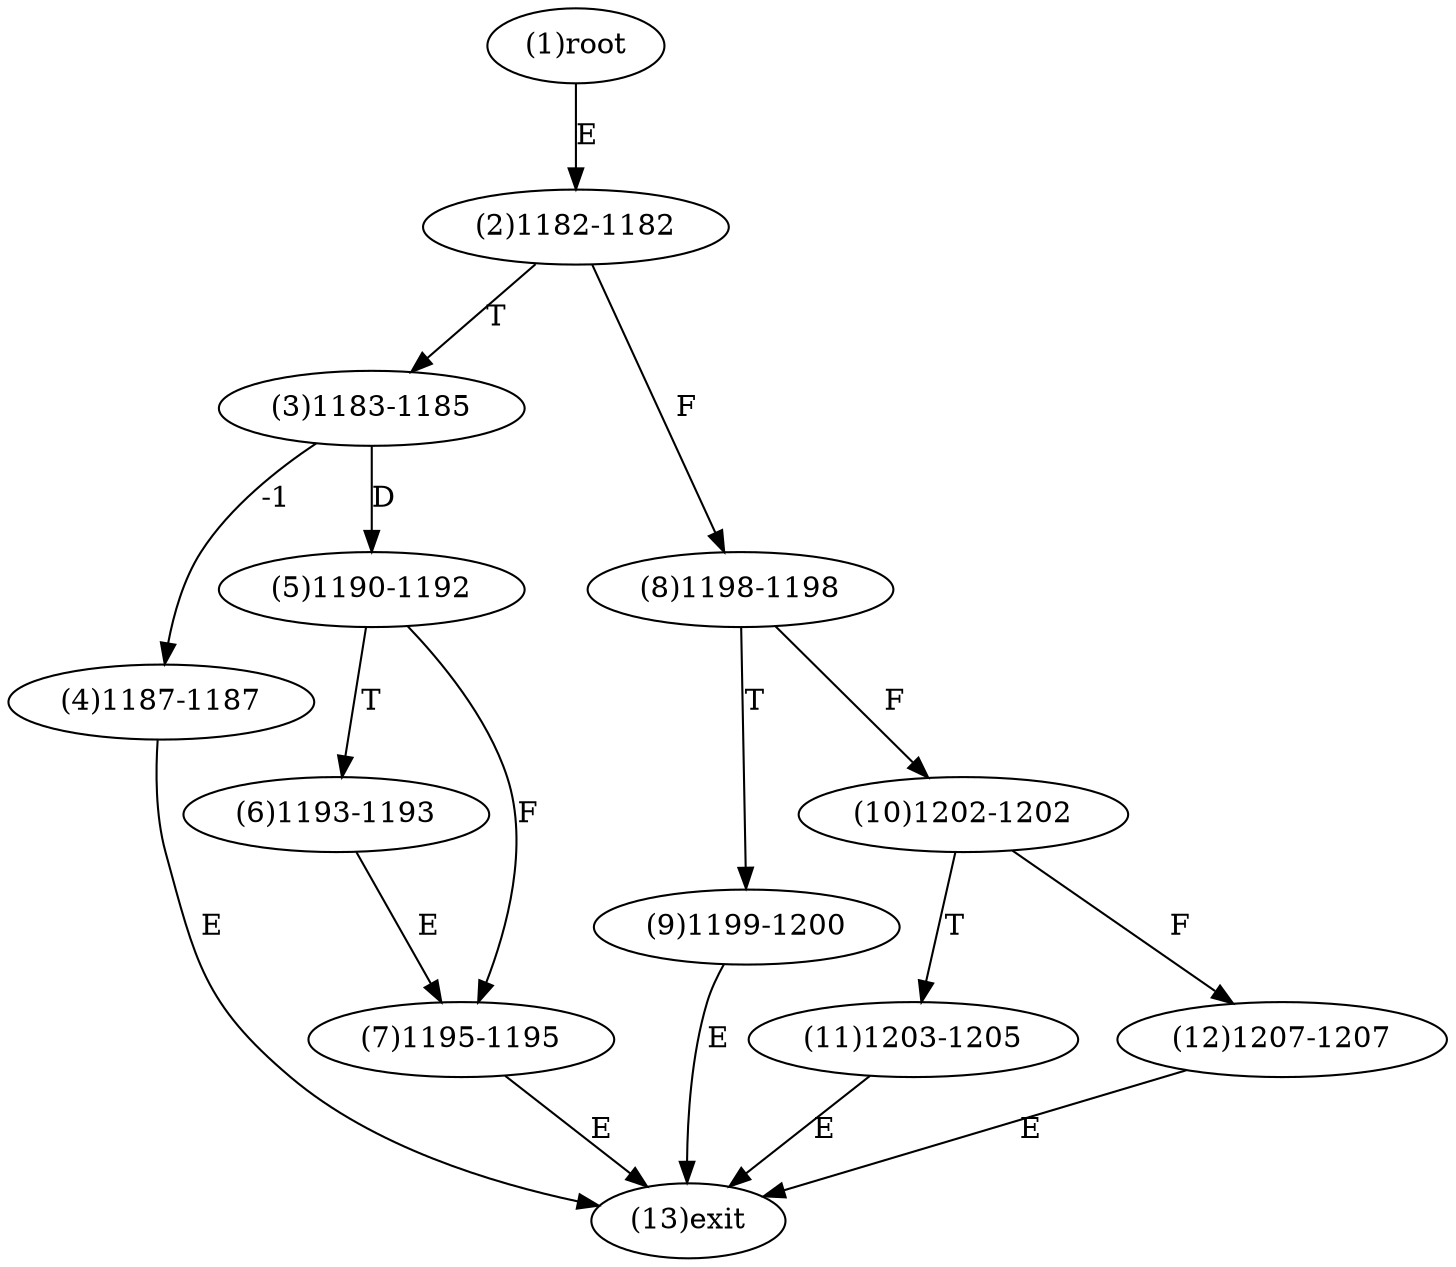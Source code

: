 digraph "" { 
1[ label="(1)root"];
2[ label="(2)1182-1182"];
3[ label="(3)1183-1185"];
4[ label="(4)1187-1187"];
5[ label="(5)1190-1192"];
6[ label="(6)1193-1193"];
7[ label="(7)1195-1195"];
8[ label="(8)1198-1198"];
9[ label="(9)1199-1200"];
10[ label="(10)1202-1202"];
11[ label="(11)1203-1205"];
12[ label="(12)1207-1207"];
13[ label="(13)exit"];
1->2[ label="E"];
2->8[ label="F"];
2->3[ label="T"];
3->4[ label="-1"];
3->5[ label="D"];
4->13[ label="E"];
5->7[ label="F"];
5->6[ label="T"];
6->7[ label="E"];
7->13[ label="E"];
8->10[ label="F"];
8->9[ label="T"];
9->13[ label="E"];
10->12[ label="F"];
10->11[ label="T"];
11->13[ label="E"];
12->13[ label="E"];
}